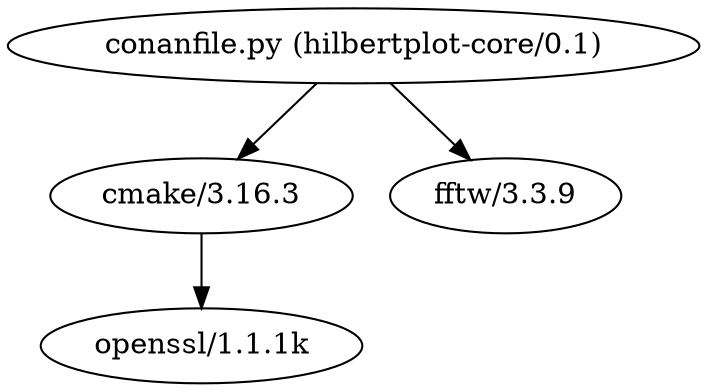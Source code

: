 digraph {
        "conanfile.py (hilbertplot-core/0.1)" -> "cmake/3.16.3"
        "conanfile.py (hilbertplot-core/0.1)" -> "fftw/3.3.9"
        "cmake/3.16.3" -> "openssl/1.1.1k"
}
